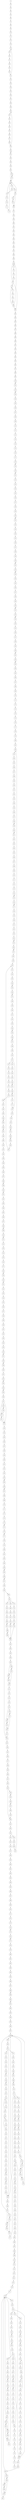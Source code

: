 digraph finite_state_machine {
	rankdir=TB;
	node [shape = circle];
	1 -> 2;
	2 -> 3;
	3 -> 4;
	4 -> 5;
	5 -> 6;
	6 -> 7;
	7 -> 8;
	8 -> 9;
	9 -> 10;
	10 -> 11;
	11 -> 12;
	12 -> 13;
	13 -> 14;
	14 -> 15;
	15 -> 16;
	16 -> 17;
	17 -> 18;
	18 -> 19;
	19 -> 20;
	20 -> 21;
	21 -> 14;
	21 -> 22;
	22 -> 23;
	23 -> 24;
	24 -> 25;
	25 -> 26;
	26 -> 27;
	27 -> 28;
	28 -> 29;
	29 -> 30;
	30 -> 31;
	31 -> 32;
	32 -> 33;
	33 -> 34;
	34 -> 35;
	35 -> 36;
	36 -> 37;
	37 -> 38;
	38 -> 39;
	39 -> 30;
	39 -> 40;
	40 -> 41;
	41 -> 40;
	41 -> 42;
	42 -> 43;
	43 -> 44;
	44 -> 45;
	45 -> 46;
	45 -> 48;
	46 -> 47;
	47 -> 46;
	47 -> 48;
	48 -> 49;
	49 -> 50;
	49 -> 52;
	50 -> 51;
	51 -> 48;
	51 -> 719;
	52 -> 53;
	53 -> 48;
	53 -> 54;
	53 -> 56;
	54 -> 55;
	55 -> 54;
	55 -> 56;
	56 -> 57;
	57 -> 58;
	58 -> 59;
	59 -> 60;
	60 -> 61;
	61 -> 62;
	62 -> 63;
	63 -> 64;
	64 -> 65;
	65 -> 66;
	66 -> 67;
	67 -> 68;
	68 -> 69;
	69 -> 70;
	70 -> 71;
	71 -> 72;
	72 -> 73;
	73 -> 74;
	74 -> 75;
	75 -> 70;
	75 -> 76;
	75 -> 82;
	76 -> 77;
	77 -> 78;
	78 -> 79;
	79 -> 80;
	80 -> 81;
	81 -> 70;
	81 -> 76;
	81 -> 82;
	82 -> 83;
	83 -> 84;
	84 -> 85;
	85 -> 86;
	86 -> 87;
	87 -> 88;
	88 -> 89;
	89 -> 90;
	90 -> 91;
	91 -> 92;
	92 -> 93;
	93 -> 94;
	94 -> 95;
	95 -> 96;
	96 -> 97;
	97 -> 98;
	98 -> 99;
	99 -> 100;
	100 -> 101;
	101 -> 100;
	101 -> 102;
	102 -> 103;
	103 -> 102;
	103 -> 104;
	104 -> 105;
	105 -> 106;
	106 -> 107;
	107 -> 108;
	108 -> 109;
	109 -> 110;
	110 -> 111;
	111 -> 112;
	112 -> 113;
	113 -> 114;
	114 -> 115;
	115 -> 116;
	116 -> 117;
	117 -> 118;
	118 -> 119;
	119 -> 118;
	119 -> 120;
	120 -> 121;
	121 -> 120;
	121 -> 122;
	122 -> 123;
	123 -> 124;
	124 -> 125;
	125 -> 126;
	126 -> 127;
	127 -> 128;
	128 -> 129;
	129 -> 130;
	130 -> 131;
	131 -> 130;
	131 -> 132;
	132 -> 133;
	133 -> 134;
	134 -> 135;
	135 -> 136;
	136 -> 137;
	137 -> 138;
	138 -> 139;
	139 -> 140;
	140 -> 141;
	141 -> 140;
	141 -> 142;
	142 -> 143;
	143 -> 142;
	143 -> 144;
	144 -> 145;
	145 -> 146;
	146 -> 147;
	147 -> 148;
	148 -> 149;
	149 -> 150;
	150 -> 151;
	151 -> 150;
	151 -> 152;
	152 -> 153;
	153 -> 152;
	153 -> 154;
	154 -> 155;
	155 -> 156;
	156 -> 157;
	157 -> 158;
	158 -> 159;
	159 -> 160;
	160 -> 161;
	161 -> 160;
	161 -> 162;
	162 -> 163;
	163 -> 162;
	163 -> 164;
	164 -> 165;
	165 -> 166;
	166 -> 167;
	167 -> 168;
	168 -> 169;
	169 -> 170;
	170 -> 171;
	171 -> 172;
	172 -> 173;
	173 -> 174;
	174 -> 175;
	175 -> 176;
	176 -> 177;
	177 -> 178;
	178 -> 179;
	179 -> 180;
	180 -> 181;
	181 -> 182;
	182 -> 183;
	183 -> 184;
	184 -> 185;
	185 -> 186;
	186 -> 187;
	187 -> 188;
	188 -> 189;
	189 -> 190;
	190 -> 191;
	191 -> 192;
	192 -> 193;
	193 -> 194;
	194 -> 195;
	195 -> 196;
	196 -> 197;
	197 -> 198;
	198 -> 199;
	199 -> 198;
	199 -> 200;
	200 -> 201;
	201 -> 200;
	201 -> 202;
	202 -> 203;
	203 -> 204;
	204 -> 205;
	205 -> 206;
	206 -> 207;
	207 -> 208;
	208 -> 209;
	209 -> 210;
	210 -> 211;
	211 -> 212;
	212 -> 213;
	213 -> 214;
	214 -> 215;
	215 -> 214;
	215 -> 216;
	216 -> 217;
	217 -> 216;
	217 -> 218;
	218 -> 219;
	219 -> 220;
	220 -> 221;
	221 -> 222;
	222 -> 223;
	223 -> 224;
	224 -> 225;
	225 -> 224;
	225 -> 226;
	226 -> 227;
	227 -> 226;
	227 -> 228;
	228 -> 229;
	229 -> 230;
	230 -> 231;
	231 -> 232;
	232 -> 233;
	233 -> 234;
	234 -> 235;
	235 -> 234;
	235 -> 236;
	236 -> 237;
	237 -> 236;
	237 -> 238;
	238 -> 239;
	239 -> 240;
	240 -> 241;
	241 -> 242;
	242 -> 243;
	243 -> 244;
	244 -> 245;
	245 -> 244;
	245 -> 246;
	246 -> 247;
	247 -> 246;
	247 -> 248;
	248 -> 249;
	249 -> 250;
	250 -> 251;
	251 -> 252;
	251 -> 262;
	251 -> 272;
	252 -> 253;
	253 -> 254;
	254 -> 255;
	255 -> 256;
	256 -> 257;
	257 -> 256;
	257 -> 258;
	258 -> 259;
	259 -> 258;
	259 -> 260;
	260 -> 261;
	261 -> 230;
	262 -> 263;
	263 -> 264;
	264 -> 265;
	265 -> 266;
	266 -> 267;
	267 -> 266;
	267 -> 268;
	268 -> 269;
	269 -> 268;
	269 -> 270;
	270 -> 271;
	271 -> 252;
	272 -> 273;
	273 -> 274;
	274 -> 275;
	275 -> 276;
	276 -> 277;
	277 -> 278;
	278 -> 279;
	279 -> 280;
	280 -> 281;
	281 -> 282;
	282 -> 283;
	283 -> 284;
	284 -> 285;
	285 -> 284;
	285 -> 286;
	286 -> 287;
	287 -> 286;
	287 -> 288;
	288 -> 289;
	289 -> 290;
	290 -> 291;
	291 -> 292;
	292 -> 293;
	293 -> 294;
	294 -> 295;
	295 -> 296;
	296 -> 297;
	297 -> 298;
	298 -> 299;
	299 -> 298;
	299 -> 300;
	300 -> 301;
	301 -> 300;
	301 -> 302;
	302 -> 303;
	303 -> 304;
	304 -> 305;
	305 -> 306;
	306 -> 307;
	307 -> 308;
	308 -> 309;
	309 -> 308;
	309 -> 310;
	310 -> 311;
	311 -> 310;
	311 -> 312;
	312 -> 313;
	313 -> 314;
	314 -> 315;
	315 -> 316;
	316 -> 317;
	317 -> 318;
	318 -> 319;
	319 -> 318;
	319 -> 320;
	320 -> 321;
	321 -> 320;
	321 -> 322;
	322 -> 323;
	323 -> 324;
	324 -> 325;
	325 -> 326;
	326 -> 327;
	327 -> 328;
	328 -> 329;
	329 -> 330;
	330 -> 331;
	331 -> 332;
	332 -> 333;
	333 -> 334;
	334 -> 335;
	335 -> 336;
	336 -> 337;
	337 -> 336;
	337 -> 338;
	338 -> 339;
	339 -> 338;
	339 -> 340;
	340 -> 341;
	341 -> 342;
	342 -> 343;
	343 -> 342;
	343 -> 344;
	344 -> 345;
	345 -> 344;
	345 -> 346;
	346 -> 347;
	347 -> 348;
	347 -> 350;
	347 -> 352;
	348 -> 349;
	349 -> 348;
	349 -> 350;
	349 -> 352;
	350 -> 351;
	351 -> 350;
	351 -> 352;
	352 -> 353;
	353 -> 354;
	354 -> 355;
	355 -> 356;
	356 -> 357;
	357 -> 358;
	358 -> 359;
	359 -> 360;
	360 -> 361;
	361 -> 362;
	362 -> 363;
	363 -> 364;
	364 -> 365;
	365 -> 364;
	365 -> 366;
	366 -> 367;
	367 -> 366;
	367 -> 368;
	368 -> 369;
	369 -> 370;
	370 -> 371;
	371 -> 372;
	372 -> 373;
	373 -> 374;
	374 -> 375;
	375 -> 374;
	375 -> 376;
	376 -> 377;
	377 -> 376;
	377 -> 378;
	378 -> 379;
	379 -> 380;
	380 -> 381;
	381 -> 382;
	382 -> 383;
	383 -> 384;
	384 -> 385;
	385 -> 384;
	385 -> 386;
	386 -> 387;
	387 -> 386;
	387 -> 388;
	388 -> 389;
	389 -> 390;
	389 -> 422;
	390 -> 391;
	391 -> 392;
	391 -> 448;
	391 -> 723;
	392 -> 393;
	393 -> 394;
	394 -> 395;
	395 -> 396;
	396 -> 397;
	397 -> 396;
	397 -> 398;
	398 -> 399;
	399 -> 398;
	399 -> 400;
	400 -> 401;
	401 -> 402;
	402 -> 403;
	403 -> 404;
	404 -> 405;
	405 -> 406;
	405 -> 408;
	406 -> 407;
	407 -> 406;
	407 -> 408;
	407 -> 410;
	408 -> 409;
	409 -> 408;
	409 -> 410;
	410 -> 411;
	411 -> 412;
	412 -> 413;
	413 -> 414;
	414 -> 415;
	415 -> 416;
	415 -> 418;
	416 -> 417;
	417 -> 416;
	417 -> 418;
	417 -> 420;
	418 -> 419;
	419 -> 418;
	419 -> 420;
	420 -> 421;
	421 -> 422;
	422 -> 423;
	423 -> 424;
	424 -> 425;
	425 -> 426;
	426 -> 427;
	427 -> 428;
	428 -> 429;
	429 -> 430;
	430 -> 431;
	431 -> 432;
	432 -> 433;
	433 -> 434;
	433 -> 440;
	434 -> 435;
	435 -> 434;
	435 -> 436;
	436 -> 437;
	437 -> 436;
	437 -> 438;
	438 -> 439;
	439 -> 440;
	440 -> 441;
	441 -> 442;
	442 -> 443;
	443 -> 444;
	443 -> 454;
	444 -> 445;
	445 -> 446;
	446 -> 447;
	447 -> 182;
	448 -> 449;
	449 -> 450;
	450 -> 451;
	451 -> 452;
	452 -> 453;
	453 -> 400;
	453 -> 452;
	454 -> 455;
	455 -> 456;
	456 -> 457;
	457 -> 458;
	458 -> 459;
	459 -> 460;
	460 -> 461;
	461 -> 462;
	462 -> 463;
	463 -> 464;
	464 -> 465;
	465 -> 466;
	466 -> 467;
	467 -> 468;
	468 -> 469;
	469 -> 470;
	470 -> 471;
	471 -> 472;
	472 -> 473;
	473 -> 474;
	474 -> 475;
	475 -> 474;
	475 -> 476;
	476 -> 477;
	477 -> 476;
	477 -> 478;
	478 -> 479;
	479 -> 480;
	480 -> 481;
	481 -> 482;
	482 -> 483;
	483 -> 484;
	484 -> 485;
	485 -> 486;
	486 -> 487;
	487 -> 488;
	488 -> 489;
	489 -> 488;
	489 -> 490;
	490 -> 491;
	491 -> 490;
	491 -> 492;
	492 -> 493;
	493 -> 494;
	494 -> 495;
	495 -> 496;
	496 -> 497;
	497 -> 498;
	498 -> 499;
	499 -> 500;
	500 -> 501;
	501 -> 502;
	501 -> 532;
	501 -> 564;
	502 -> 503;
	503 -> 504;
	504 -> 505;
	505 -> 506;
	506 -> 507;
	507 -> 506;
	507 -> 508;
	508 -> 509;
	509 -> 508;
	509 -> 510;
	510 -> 511;
	511 -> 512;
	511 -> 564;
	511 -> 574;
	512 -> 513;
	513 -> 514;
	514 -> 515;
	515 -> 516;
	516 -> 517;
	517 -> 516;
	517 -> 518;
	518 -> 519;
	519 -> 518;
	519 -> 520;
	520 -> 521;
	521 -> 522;
	522 -> 523;
	523 -> 524;
	524 -> 525;
	525 -> 498;
	525 -> 526;
	525 -> 528;
	526 -> 527;
	527 -> 526;
	527 -> 528;
	527 -> 530;
	528 -> 529;
	529 -> 528;
	529 -> 530;
	530 -> 531;
	531 -> 498;
	532 -> 533;
	533 -> 534;
	534 -> 535;
	535 -> 536;
	536 -> 537;
	537 -> 536;
	537 -> 538;
	538 -> 539;
	539 -> 538;
	539 -> 540;
	540 -> 541;
	541 -> 542;
	542 -> 543;
	543 -> 544;
	544 -> 545;
	545 -> 542;
	545 -> 546;
	546 -> 547;
	547 -> 548;
	548 -> 549;
	549 -> 546;
	549 -> 550;
	550 -> 551;
	551 -> 552;
	552 -> 553;
	553 -> 554;
	554 -> 555;
	555 -> 556;
	556 -> 557;
	557 -> 558;
	558 -> 559;
	559 -> 558;
	559 -> 560;
	560 -> 561;
	561 -> 560;
	561 -> 562;
	562 -> 563;
	563 -> 564;
	564 -> 565;
	565 -> 566;
	566 -> 567;
	567 -> 498;
	567 -> 568;
	567 -> 572;
	568 -> 569;
	569 -> 568;
	569 -> 570;
	570 -> 571;
	571 -> 498;
	572 -> 573;
	573 -> 568;
	573 -> 570;
	573 -> 572;
	574 -> 575;
	575 -> 576;
	576 -> 577;
	577 -> 578;
	578 -> 579;
	579 -> 578;
	579 -> 580;
	580 -> 581;
	581 -> 580;
	581 -> 582;
	582 -> 583;
	583 -> 584;
	584 -> 585;
	585 -> 586;
	586 -> 587;
	587 -> 588;
	588 -> 589;
	589 -> 590;
	590 -> 591;
	591 -> 592;
	592 -> 593;
	593 -> 592;
	593 -> 594;
	594 -> 595;
	595 -> 594;
	595 -> 596;
	596 -> 597;
	597 -> 598;
	598 -> 599;
	599 -> 600;
	600 -> 601;
	601 -> 602;
	602 -> 603;
	603 -> 604;
	604 -> 605;
	605 -> 606;
	606 -> 607;
	607 -> 608;
	608 -> 609;
	609 -> 608;
	609 -> 610;
	610 -> 611;
	611 -> 610;
	611 -> 612;
	612 -> 613;
	613 -> 614;
	614 -> 615;
	615 -> 616;
	616 -> 617;
	617 -> 618;
	618 -> 619;
	619 -> 620;
	620 -> 621;
	621 -> 622;
	621 -> 652;
	621 -> 684;
	622 -> 623;
	623 -> 624;
	624 -> 625;
	625 -> 626;
	626 -> 627;
	627 -> 626;
	627 -> 628;
	628 -> 629;
	629 -> 628;
	629 -> 630;
	630 -> 631;
	631 -> 632;
	631 -> 684;
	631 -> 694;
	632 -> 633;
	633 -> 634;
	634 -> 635;
	635 -> 636;
	636 -> 637;
	637 -> 636;
	637 -> 638;
	638 -> 639;
	639 -> 638;
	639 -> 640;
	640 -> 641;
	641 -> 642;
	642 -> 643;
	643 -> 644;
	644 -> 645;
	645 -> 618;
	645 -> 646;
	645 -> 648;
	646 -> 647;
	647 -> 646;
	647 -> 648;
	647 -> 650;
	648 -> 649;
	649 -> 648;
	649 -> 650;
	650 -> 651;
	651 -> 618;
	652 -> 653;
	653 -> 654;
	654 -> 655;
	655 -> 656;
	656 -> 657;
	657 -> 656;
	657 -> 658;
	658 -> 659;
	659 -> 658;
	659 -> 660;
	660 -> 661;
	661 -> 662;
	662 -> 663;
	663 -> 664;
	664 -> 665;
	665 -> 662;
	665 -> 666;
	666 -> 667;
	667 -> 668;
	668 -> 669;
	669 -> 666;
	669 -> 670;
	670 -> 671;
	671 -> 672;
	672 -> 673;
	673 -> 674;
	674 -> 675;
	675 -> 676;
	676 -> 677;
	677 -> 678;
	678 -> 679;
	679 -> 678;
	679 -> 680;
	680 -> 681;
	681 -> 680;
	681 -> 682;
	682 -> 683;
	683 -> 684;
	684 -> 685;
	685 -> 686;
	686 -> 687;
	687 -> 618;
	687 -> 688;
	687 -> 692;
	688 -> 689;
	689 -> 688;
	689 -> 690;
	690 -> 691;
	691 -> 618;
	692 -> 693;
	693 -> 688;
	693 -> 690;
	693 -> 692;
	694 -> 695;
	695 -> 696;
	696 -> 697;
	697 -> 698;
	698 -> 699;
	699 -> 698;
	699 -> 700;
	700 -> 701;
	701 -> 700;
	701 -> 702;
	702 -> 703;
	703 -> 704;
	704 -> 705;
	705 -> 706;
	706 -> 707;
	707 -> 708;
	708 -> 709;
	709 -> 588;
	709 -> 710;
	710 -> 711;
	711 -> 712;
	712 -> 713;
	713 -> 714;
	714 -> 715;
	715 -> 716;
	716 -> 717;
	717 -> 718;
	719 -> 720;
	720 -> 721;
	721 -> 722;
	722 -> 48;
	723 -> 724;
	724 -> 725;
	725 -> 726;
	726 -> 727;
	727 -> 728;
	728 -> 400;
	728 -> 727;
}
